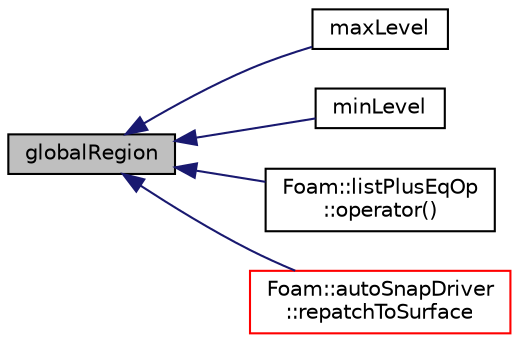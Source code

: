 digraph "globalRegion"
{
  bgcolor="transparent";
  edge [fontname="Helvetica",fontsize="10",labelfontname="Helvetica",labelfontsize="10"];
  node [fontname="Helvetica",fontsize="10",shape=record];
  rankdir="LR";
  Node1 [label="globalRegion",height=0.2,width=0.4,color="black", fillcolor="grey75", style="filled", fontcolor="black"];
  Node1 -> Node2 [dir="back",color="midnightblue",fontsize="10",style="solid",fontname="Helvetica"];
  Node2 [label="maxLevel",height=0.2,width=0.4,color="black",URL="$a02117.html#ab35128c7a485a83c0afb8495cb12bfb1",tooltip="Max level for surface and region on surface. "];
  Node1 -> Node3 [dir="back",color="midnightblue",fontsize="10",style="solid",fontname="Helvetica"];
  Node3 [label="minLevel",height=0.2,width=0.4,color="black",URL="$a02117.html#ac0c96fbe69798f90dd6490b038de7195",tooltip="Min level for surface and region on surface. "];
  Node1 -> Node4 [dir="back",color="midnightblue",fontsize="10",style="solid",fontname="Helvetica"];
  Node4 [label="Foam::listPlusEqOp\l::operator()",height=0.2,width=0.4,color="black",URL="$a01368.html#ae4420a9fd791f5ab9ebad1a3150ba899"];
  Node1 -> Node5 [dir="back",color="midnightblue",fontsize="10",style="solid",fontname="Helvetica"];
  Node5 [label="Foam::autoSnapDriver\l::repatchToSurface",height=0.2,width=0.4,color="red",URL="$a00089.html#abf0c9c836463b6164ef331dce238b2fa",tooltip="Repatch faces according to surface nearest the face centre. "];
}
